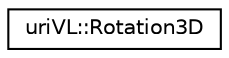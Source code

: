 digraph "Graphical Class Hierarchy"
{
  edge [fontname="Helvetica",fontsize="10",labelfontname="Helvetica",labelfontsize="10"];
  node [fontname="Helvetica",fontsize="10",shape=record];
  rankdir="LR";
  Node1 [label="uriVL::Rotation3D",height=0.2,width=0.4,color="black", fillcolor="white", style="filled",URL="$classuriVL_1_1Rotation3D.html",tooltip="A Rotation3D is a component of any RigidTransformation3D. "];
}
